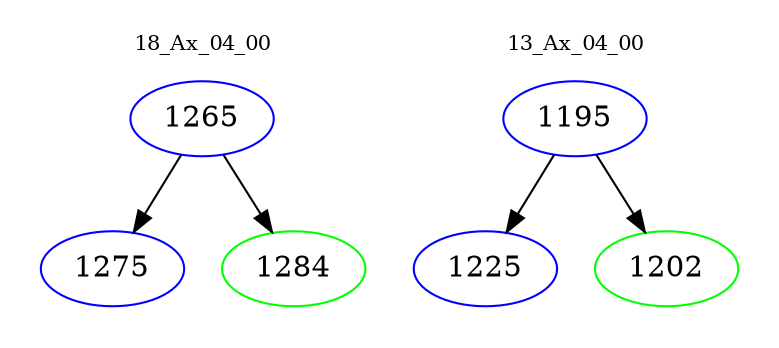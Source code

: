 digraph{
subgraph cluster_0 {
color = white
label = "18_Ax_04_00";
fontsize=10;
T0_1265 [label="1265", color="blue"]
T0_1265 -> T0_1275 [color="black"]
T0_1275 [label="1275", color="blue"]
T0_1265 -> T0_1284 [color="black"]
T0_1284 [label="1284", color="green"]
}
subgraph cluster_1 {
color = white
label = "13_Ax_04_00";
fontsize=10;
T1_1195 [label="1195", color="blue"]
T1_1195 -> T1_1225 [color="black"]
T1_1225 [label="1225", color="blue"]
T1_1195 -> T1_1202 [color="black"]
T1_1202 [label="1202", color="green"]
}
}
